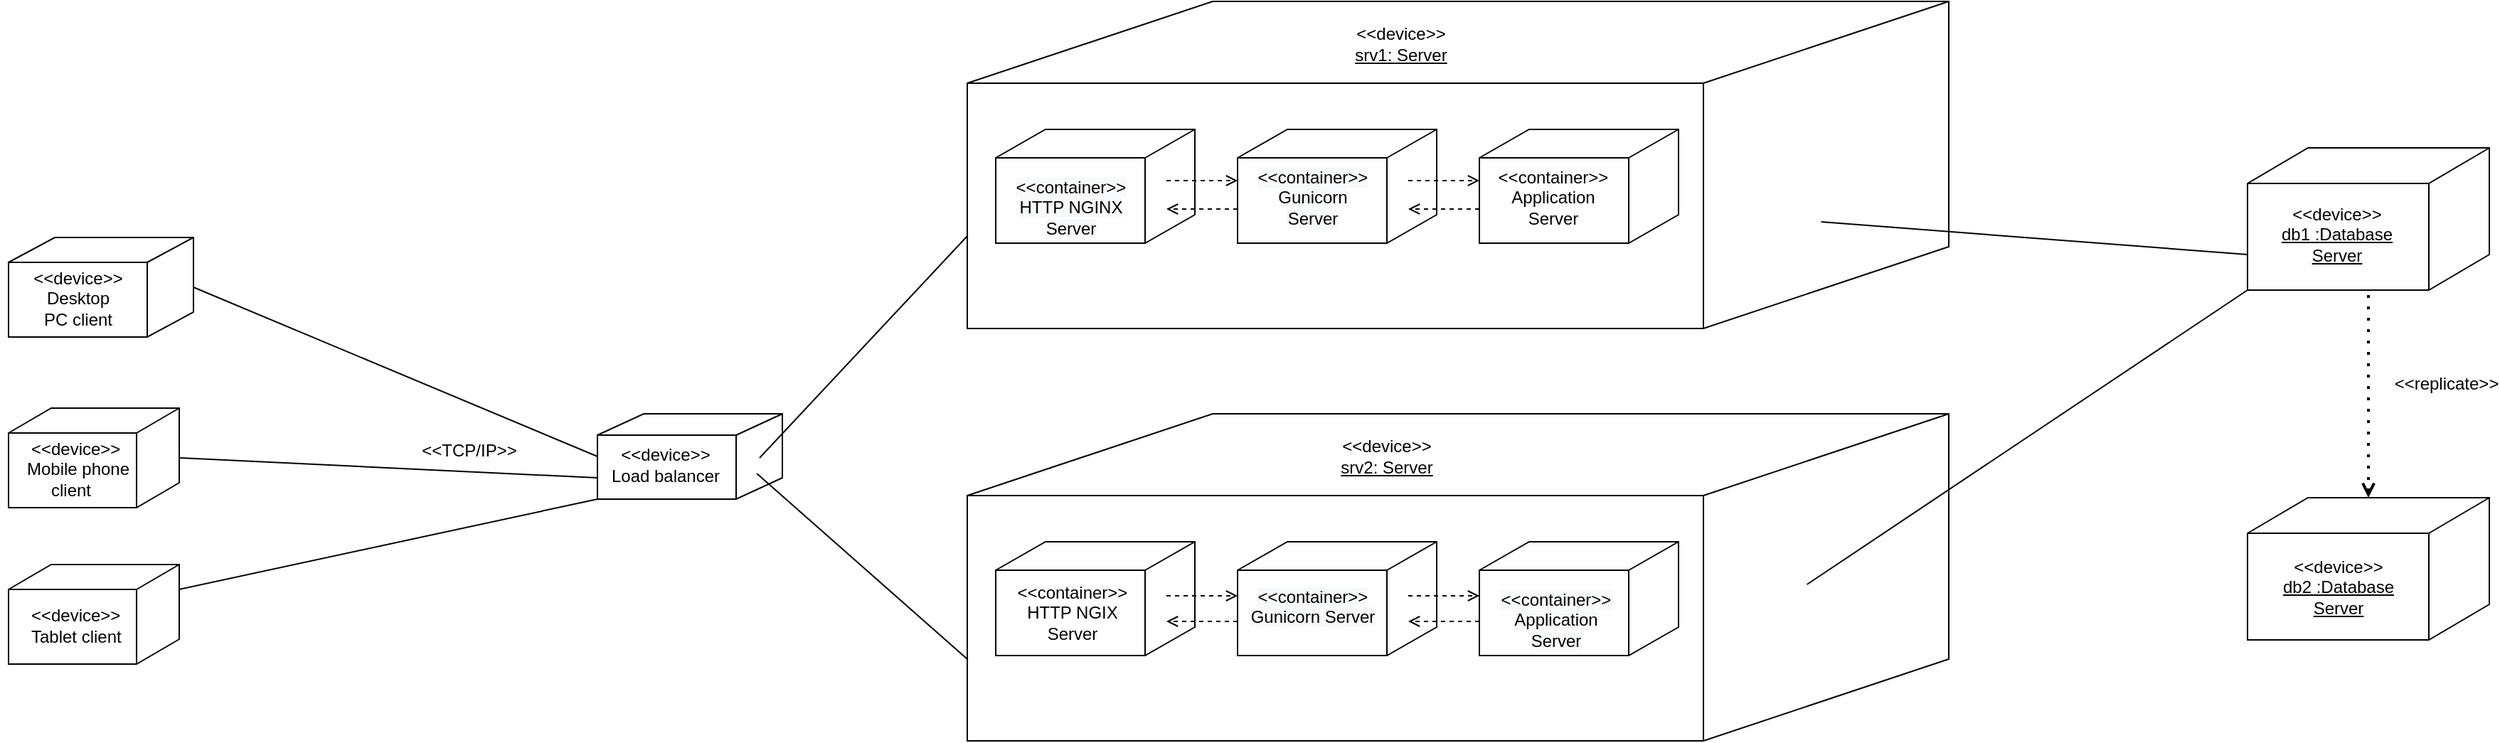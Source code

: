 <mxfile version="13.3.1" type="device"><diagram id="dPY38jAa5lkF9_d_O5tN" name="Page-1"><mxGraphModel dx="1086" dy="807" grid="1" gridSize="10" guides="1" tooltips="1" connect="1" arrows="1" fold="1" page="1" pageScale="1" pageWidth="827" pageHeight="1169" math="0" shadow="0"><root><mxCell id="0"/><mxCell id="1" parent="0"/><mxCell id="M4pGwYfIubLbOV2EePY5-6" style="rounded=0;orthogonalLoop=1;jettySize=auto;html=1;exitX=1;exitY=0.5;exitDx=0;exitDy=0;exitPerimeter=0;entryX=0;entryY=0.5;entryDx=0;entryDy=0;entryPerimeter=0;endArrow=none;endFill=0;" parent="1" source="M4pGwYfIubLbOV2EePY5-2" target="M4pGwYfIubLbOV2EePY5-38" edge="1"><mxGeometry relative="1" as="geometry"><mxPoint x="180" y="391" as="targetPoint"/></mxGeometry></mxCell><mxCell id="M4pGwYfIubLbOV2EePY5-2" value="" style="html=1;outlineConnect=0;whiteSpace=wrap;shape=mxgraph.archimate3.node;align=left;" parent="1" vertex="1"><mxGeometry x="6" y="236" width="130" height="70" as="geometry"/></mxCell><mxCell id="M4pGwYfIubLbOV2EePY5-7" style="edgeStyle=none;rounded=0;orthogonalLoop=1;jettySize=auto;html=1;exitX=1;exitY=0.5;exitDx=0;exitDy=0;exitPerimeter=0;entryX=0;entryY=0.75;entryDx=0;entryDy=0;entryPerimeter=0;endArrow=none;endFill=0;" parent="1" source="M4pGwYfIubLbOV2EePY5-3" target="M4pGwYfIubLbOV2EePY5-38" edge="1"><mxGeometry relative="1" as="geometry"><mxPoint x="180" y="406" as="targetPoint"/></mxGeometry></mxCell><mxCell id="M4pGwYfIubLbOV2EePY5-3" value="" style="html=1;outlineConnect=0;whiteSpace=wrap;shape=mxgraph.archimate3.node;align=left;" parent="1" vertex="1"><mxGeometry x="6" y="356" width="120" height="70" as="geometry"/></mxCell><mxCell id="M4pGwYfIubLbOV2EePY5-8" style="edgeStyle=none;rounded=0;orthogonalLoop=1;jettySize=auto;html=1;exitX=1;exitY=0.25;exitDx=0;exitDy=0;exitPerimeter=0;entryX=0;entryY=1;entryDx=0;entryDy=0;entryPerimeter=0;endArrow=none;endFill=0;" parent="1" source="M4pGwYfIubLbOV2EePY5-4" target="M4pGwYfIubLbOV2EePY5-38" edge="1"><mxGeometry relative="1" as="geometry"><mxPoint x="180" y="421" as="targetPoint"/></mxGeometry></mxCell><mxCell id="M4pGwYfIubLbOV2EePY5-4" value="" style="html=1;outlineConnect=0;whiteSpace=wrap;shape=mxgraph.archimate3.node;align=left;" parent="1" vertex="1"><mxGeometry x="6" y="466" width="120" height="70" as="geometry"/></mxCell><mxCell id="M4pGwYfIubLbOV2EePY5-9" value="&amp;lt;&amp;lt;TCP/IP&amp;gt;&amp;gt;" style="text;html=1;strokeColor=none;fillColor=none;align=center;verticalAlign=middle;whiteSpace=wrap;rounded=0;" parent="1" vertex="1"><mxGeometry x="310" y="376" width="40" height="20" as="geometry"/></mxCell><mxCell id="M4pGwYfIubLbOV2EePY5-26" value="" style="group" parent="1" vertex="1" connectable="0"><mxGeometry x="680" y="360" width="690" height="230" as="geometry"/></mxCell><mxCell id="M4pGwYfIubLbOV2EePY5-11" value="" style="html=1;outlineConnect=0;whiteSpace=wrap;shape=mxgraph.archimate3.node;" parent="M4pGwYfIubLbOV2EePY5-26" vertex="1"><mxGeometry width="690" height="230" as="geometry"/></mxCell><mxCell id="M4pGwYfIubLbOV2EePY5-14" value="&amp;lt;&amp;lt;device&amp;gt;&amp;gt;&lt;br&gt;&lt;u&gt;srv2: Server&lt;/u&gt;" style="text;html=1;strokeColor=none;fillColor=none;align=center;verticalAlign=middle;whiteSpace=wrap;rounded=0;" parent="M4pGwYfIubLbOV2EePY5-26" vertex="1"><mxGeometry x="260" y="20" width="70" height="20" as="geometry"/></mxCell><mxCell id="M4pGwYfIubLbOV2EePY5-16" value="" style="html=1;outlineConnect=0;whiteSpace=wrap;shape=mxgraph.archimate3.node;align=left;" parent="M4pGwYfIubLbOV2EePY5-26" vertex="1"><mxGeometry x="20" y="90" width="140" height="80" as="geometry"/></mxCell><mxCell id="M4pGwYfIubLbOV2EePY5-17" value="" style="html=1;outlineConnect=0;whiteSpace=wrap;shape=mxgraph.archimate3.node;align=left;" parent="M4pGwYfIubLbOV2EePY5-26" vertex="1"><mxGeometry x="190" y="90" width="140" height="80" as="geometry"/></mxCell><mxCell id="M4pGwYfIubLbOV2EePY5-18" value="" style="html=1;outlineConnect=0;whiteSpace=wrap;shape=mxgraph.archimate3.node;align=left;" parent="M4pGwYfIubLbOV2EePY5-26" vertex="1"><mxGeometry x="360" y="90" width="140" height="80" as="geometry"/></mxCell><mxCell id="M4pGwYfIubLbOV2EePY5-21" value="" style="endArrow=open;html=1;entryX=0;entryY=0.75;entryDx=0;entryDy=0;entryPerimeter=0;dashed=1;endFill=0;" parent="M4pGwYfIubLbOV2EePY5-26" edge="1"><mxGeometry width="50" height="50" relative="1" as="geometry"><mxPoint x="140" y="128" as="sourcePoint"/><mxPoint x="190" y="128" as="targetPoint"/></mxGeometry></mxCell><mxCell id="M4pGwYfIubLbOV2EePY5-23" value="" style="endArrow=open;html=1;entryX=0;entryY=0.75;entryDx=0;entryDy=0;entryPerimeter=0;dashed=1;endFill=0;" parent="M4pGwYfIubLbOV2EePY5-26" edge="1"><mxGeometry width="50" height="50" relative="1" as="geometry"><mxPoint x="310" y="128" as="sourcePoint"/><mxPoint x="360" y="128" as="targetPoint"/></mxGeometry></mxCell><mxCell id="M4pGwYfIubLbOV2EePY5-24" value="" style="endArrow=open;html=1;entryX=0;entryY=0.75;entryDx=0;entryDy=0;entryPerimeter=0;dashed=1;endFill=0;" parent="M4pGwYfIubLbOV2EePY5-26" edge="1"><mxGeometry width="50" height="50" relative="1" as="geometry"><mxPoint x="190" y="146" as="sourcePoint"/><mxPoint x="140" y="146" as="targetPoint"/></mxGeometry></mxCell><mxCell id="M4pGwYfIubLbOV2EePY5-25" value="" style="endArrow=open;html=1;entryX=0;entryY=0.75;entryDx=0;entryDy=0;entryPerimeter=0;dashed=1;endFill=0;" parent="M4pGwYfIubLbOV2EePY5-26" edge="1"><mxGeometry width="50" height="50" relative="1" as="geometry"><mxPoint x="360" y="146" as="sourcePoint"/><mxPoint x="310" y="146" as="targetPoint"/></mxGeometry></mxCell><mxCell id="m04vL66eOMoyIpRJCrGW-14" value="&lt;span style=&quot;color: rgb(0 , 0 , 0) ; font-family: &amp;#34;helvetica&amp;#34; ; font-size: 12px ; font-style: normal ; font-weight: 400 ; letter-spacing: normal ; text-indent: 0px ; text-transform: none ; word-spacing: 0px ; background-color: rgb(248 , 249 , 250) ; display: inline ; float: none&quot;&gt;&amp;lt;&amp;lt;container&amp;gt;&amp;gt;&lt;/span&gt;&lt;br style=&quot;color: rgb(0 , 0 , 0) ; font-family: &amp;#34;helvetica&amp;#34; ; font-size: 12px ; font-style: normal ; font-weight: 400 ; letter-spacing: normal ; text-indent: 0px ; text-transform: none ; word-spacing: 0px ; background-color: rgb(248 , 249 , 250)&quot;&gt;&lt;span style=&quot;color: rgb(0 , 0 , 0) ; font-family: &amp;#34;helvetica&amp;#34; ; font-size: 12px ; font-style: normal ; font-weight: 400 ; letter-spacing: normal ; text-indent: 0px ; text-transform: none ; word-spacing: 0px ; background-color: rgb(248 , 249 , 250) ; display: inline ; float: none&quot;&gt;Application Server&lt;/span&gt;" style="text;whiteSpace=wrap;html=1;align=center;" parent="M4pGwYfIubLbOV2EePY5-26" vertex="1"><mxGeometry x="369" y="117" width="90" height="40" as="geometry"/></mxCell><mxCell id="M4pGwYfIubLbOV2EePY5-28" value="" style="group" parent="1" vertex="1" connectable="0"><mxGeometry x="680" y="70" width="690" height="230" as="geometry"/></mxCell><mxCell id="M4pGwYfIubLbOV2EePY5-29" value="" style="html=1;outlineConnect=0;whiteSpace=wrap;shape=mxgraph.archimate3.node;" parent="M4pGwYfIubLbOV2EePY5-28" vertex="1"><mxGeometry width="690" height="230" as="geometry"/></mxCell><mxCell id="M4pGwYfIubLbOV2EePY5-30" value="&amp;lt;&amp;lt;device&amp;gt;&amp;gt;&lt;br&gt;&lt;u&gt;srv1: Server&lt;/u&gt;" style="text;html=1;strokeColor=none;fillColor=none;align=center;verticalAlign=middle;whiteSpace=wrap;rounded=0;" parent="M4pGwYfIubLbOV2EePY5-28" vertex="1"><mxGeometry x="270" y="20" width="70" height="20" as="geometry"/></mxCell><mxCell id="M4pGwYfIubLbOV2EePY5-31" value="" style="html=1;outlineConnect=0;whiteSpace=wrap;shape=mxgraph.archimate3.node;align=left;" parent="M4pGwYfIubLbOV2EePY5-28" vertex="1"><mxGeometry x="20" y="90" width="140" height="80" as="geometry"/></mxCell><mxCell id="M4pGwYfIubLbOV2EePY5-32" value="" style="html=1;outlineConnect=0;whiteSpace=wrap;shape=mxgraph.archimate3.node;align=left;" parent="M4pGwYfIubLbOV2EePY5-28" vertex="1"><mxGeometry x="190" y="90" width="140" height="80" as="geometry"/></mxCell><mxCell id="M4pGwYfIubLbOV2EePY5-33" value="" style="html=1;outlineConnect=0;whiteSpace=wrap;shape=mxgraph.archimate3.node;align=left;" parent="M4pGwYfIubLbOV2EePY5-28" vertex="1"><mxGeometry x="360" y="90" width="140" height="80" as="geometry"/></mxCell><mxCell id="M4pGwYfIubLbOV2EePY5-34" value="" style="endArrow=open;html=1;entryX=0;entryY=0.75;entryDx=0;entryDy=0;entryPerimeter=0;dashed=1;endFill=0;" parent="M4pGwYfIubLbOV2EePY5-28" edge="1"><mxGeometry width="50" height="50" relative="1" as="geometry"><mxPoint x="140" y="126" as="sourcePoint"/><mxPoint x="190" y="126" as="targetPoint"/></mxGeometry></mxCell><mxCell id="M4pGwYfIubLbOV2EePY5-35" value="" style="endArrow=open;html=1;entryX=0;entryY=0.75;entryDx=0;entryDy=0;entryPerimeter=0;dashed=1;endFill=0;" parent="M4pGwYfIubLbOV2EePY5-28" edge="1"><mxGeometry width="50" height="50" relative="1" as="geometry"><mxPoint x="310" y="126" as="sourcePoint"/><mxPoint x="360" y="126" as="targetPoint"/></mxGeometry></mxCell><mxCell id="M4pGwYfIubLbOV2EePY5-36" value="" style="endArrow=open;html=1;entryX=0;entryY=0.75;entryDx=0;entryDy=0;entryPerimeter=0;dashed=1;endFill=0;" parent="M4pGwYfIubLbOV2EePY5-28" edge="1"><mxGeometry width="50" height="50" relative="1" as="geometry"><mxPoint x="190" y="146" as="sourcePoint"/><mxPoint x="140" y="146" as="targetPoint"/></mxGeometry></mxCell><mxCell id="M4pGwYfIubLbOV2EePY5-37" value="" style="endArrow=open;html=1;entryX=0;entryY=0.75;entryDx=0;entryDy=0;entryPerimeter=0;dashed=1;endFill=0;" parent="M4pGwYfIubLbOV2EePY5-28" edge="1"><mxGeometry width="50" height="50" relative="1" as="geometry"><mxPoint x="360" y="146" as="sourcePoint"/><mxPoint x="310" y="146" as="targetPoint"/></mxGeometry></mxCell><mxCell id="M4pGwYfIubLbOV2EePY5-38" value="" style="html=1;outlineConnect=0;whiteSpace=wrap;shape=mxgraph.archimate3.node;align=left;" parent="1" vertex="1"><mxGeometry x="420" y="360" width="130" height="60" as="geometry"/></mxCell><mxCell id="M4pGwYfIubLbOV2EePY5-41" value="" style="html=1;outlineConnect=0;whiteSpace=wrap;shape=mxgraph.archimate3.node;align=left;" parent="1" vertex="1"><mxGeometry x="1580" y="173" width="170" height="100" as="geometry"/></mxCell><mxCell id="M4pGwYfIubLbOV2EePY5-42" value="" style="html=1;outlineConnect=0;whiteSpace=wrap;shape=mxgraph.archimate3.node;align=left;" parent="1" vertex="1"><mxGeometry x="1580" y="419" width="170" height="100" as="geometry"/></mxCell><mxCell id="M4pGwYfIubLbOV2EePY5-44" value="" style="endArrow=none;html=1;entryX=0;entryY=0.75;entryDx=0;entryDy=0;entryPerimeter=0;exitX=0.87;exitY=0.674;exitDx=0;exitDy=0;exitPerimeter=0;" parent="1" source="M4pGwYfIubLbOV2EePY5-29" target="M4pGwYfIubLbOV2EePY5-41" edge="1"><mxGeometry width="50" height="50" relative="1" as="geometry"><mxPoint x="1150" y="50" as="sourcePoint"/><mxPoint x="1660" y="260" as="targetPoint"/></mxGeometry></mxCell><mxCell id="M4pGwYfIubLbOV2EePY5-45" value="" style="endArrow=none;html=1;exitX=0.87;exitY=0.674;exitDx=0;exitDy=0;exitPerimeter=0;entryX=0;entryY=1;entryDx=0;entryDy=0;entryPerimeter=0;" parent="1" target="M4pGwYfIubLbOV2EePY5-41" edge="1"><mxGeometry width="50" height="50" relative="1" as="geometry"><mxPoint x="1270.3" y="480.02" as="sourcePoint"/><mxPoint x="1730" y="230" as="targetPoint"/></mxGeometry></mxCell><mxCell id="M4pGwYfIubLbOV2EePY5-47" value="" style="endArrow=none;dashed=1;html=1;dashPattern=1 3;strokeWidth=2;entryX=0.5;entryY=1;entryDx=0;entryDy=0;entryPerimeter=0;endFill=0;startArrow=open;startFill=0;" parent="1" source="M4pGwYfIubLbOV2EePY5-42" target="M4pGwYfIubLbOV2EePY5-41" edge="1"><mxGeometry width="50" height="50" relative="1" as="geometry"><mxPoint x="1290" y="333" as="sourcePoint"/><mxPoint x="1340" y="283" as="targetPoint"/></mxGeometry></mxCell><mxCell id="M4pGwYfIubLbOV2EePY5-48" value="&amp;lt;&amp;lt;replicate&amp;gt;&amp;gt;" style="text;html=1;strokeColor=none;fillColor=none;align=center;verticalAlign=middle;whiteSpace=wrap;rounded=0;" parent="1" vertex="1"><mxGeometry x="1700" y="329" width="40" height="20" as="geometry"/></mxCell><mxCell id="m04vL66eOMoyIpRJCrGW-4" value="&lt;span&gt;&amp;lt;&amp;lt;device&amp;gt;&amp;gt;&lt;/span&gt;&lt;br&gt;&lt;div&gt;Desktop PC&amp;nbsp;client&lt;/div&gt;" style="text;html=1;strokeColor=none;fillColor=none;align=center;verticalAlign=middle;whiteSpace=wrap;rounded=0;" parent="1" vertex="1"><mxGeometry x="10" y="257" width="90" height="44" as="geometry"/></mxCell><mxCell id="m04vL66eOMoyIpRJCrGW-5" value="&lt;div&gt;&amp;nbsp; &amp;nbsp;&amp;lt;&amp;lt;device&amp;gt;&amp;gt;&amp;nbsp;&lt;/div&gt;&lt;div&gt;&amp;nbsp; &amp;nbsp;Mobile phone client&lt;/div&gt;" style="text;html=1;strokeColor=none;fillColor=none;align=center;verticalAlign=middle;whiteSpace=wrap;rounded=0;" parent="1" vertex="1"><mxGeometry y="389" width="100" height="20" as="geometry"/></mxCell><mxCell id="m04vL66eOMoyIpRJCrGW-6" value="&lt;div style=&quot;text-align: left&quot;&gt;&amp;nbsp; &amp;nbsp;&amp;lt;&amp;lt;device&amp;gt;&amp;gt;&amp;nbsp;&lt;/div&gt;&lt;div style=&quot;text-align: left&quot;&gt;&amp;nbsp; &amp;nbsp;Tablet&amp;nbsp;client&lt;/div&gt;" style="text;html=1;strokeColor=none;fillColor=none;align=center;verticalAlign=middle;whiteSpace=wrap;rounded=0;" parent="1" vertex="1"><mxGeometry x="10" y="499" width="80" height="20" as="geometry"/></mxCell><mxCell id="m04vL66eOMoyIpRJCrGW-7" value="&lt;span style=&quot;text-align: left&quot;&gt;&amp;lt;&amp;lt;device&amp;gt;&amp;gt;&lt;/span&gt;&lt;br style=&quot;text-align: left&quot;&gt;&lt;span style=&quot;text-align: left&quot;&gt;Load balancer&lt;/span&gt;" style="text;html=1;strokeColor=none;fillColor=none;align=center;verticalAlign=middle;whiteSpace=wrap;rounded=0;" parent="1" vertex="1"><mxGeometry x="428" y="386" width="80" height="20" as="geometry"/></mxCell><mxCell id="M4pGwYfIubLbOV2EePY5-13" style="edgeStyle=none;rounded=0;orthogonalLoop=1;jettySize=auto;html=1;entryX=0;entryY=0.75;entryDx=0;entryDy=0;entryPerimeter=0;endArrow=none;endFill=0;exitX=0.862;exitY=0.7;exitDx=0;exitDy=0;exitPerimeter=0;" parent="1" source="M4pGwYfIubLbOV2EePY5-38" target="M4pGwYfIubLbOV2EePY5-11" edge="1"><mxGeometry relative="1" as="geometry"><mxPoint x="600" y="500" as="sourcePoint"/></mxGeometry></mxCell><mxCell id="M4pGwYfIubLbOV2EePY5-12" style="edgeStyle=none;rounded=0;orthogonalLoop=1;jettySize=auto;html=1;entryX=0;entryY=0.75;entryDx=0;entryDy=0;entryPerimeter=0;endArrow=none;endFill=0;exitX=0.877;exitY=0.517;exitDx=0;exitDy=0;exitPerimeter=0;" parent="1" source="M4pGwYfIubLbOV2EePY5-38" edge="1"><mxGeometry relative="1" as="geometry"><mxPoint x="650" y="360" as="sourcePoint"/><mxPoint x="680" y="235" as="targetPoint"/></mxGeometry></mxCell><mxCell id="m04vL66eOMoyIpRJCrGW-9" value="&lt;span&gt;&amp;lt;&amp;lt;container&amp;gt;&amp;gt;&lt;/span&gt;&lt;br&gt;&lt;span&gt;HTTP NGIX Server&lt;/span&gt;" style="text;html=1;strokeColor=none;fillColor=none;align=center;verticalAlign=middle;whiteSpace=wrap;rounded=0;" parent="1" vertex="1"><mxGeometry x="734" y="490" width="40" height="20" as="geometry"/></mxCell><mxCell id="m04vL66eOMoyIpRJCrGW-10" value="&lt;span style=&quot;color: rgb(0 , 0 , 0) ; font-family: &amp;#34;helvetica&amp;#34; ; font-size: 12px ; font-style: normal ; font-weight: 400 ; letter-spacing: normal ; text-indent: 0px ; text-transform: none ; word-spacing: 0px ; background-color: rgb(248 , 249 , 250) ; display: inline ; float: none&quot;&gt;&amp;lt;&amp;lt;container&amp;gt;&amp;gt;&lt;/span&gt;&lt;br style=&quot;color: rgb(0 , 0 , 0) ; font-family: &amp;#34;helvetica&amp;#34; ; font-size: 12px ; font-style: normal ; font-weight: 400 ; letter-spacing: normal ; text-indent: 0px ; text-transform: none ; word-spacing: 0px ; background-color: rgb(248 , 249 , 250)&quot;&gt;&lt;span style=&quot;color: rgb(0 , 0 , 0) ; font-family: &amp;#34;helvetica&amp;#34; ; font-size: 12px ; font-style: normal ; font-weight: 400 ; letter-spacing: normal ; text-indent: 0px ; text-transform: none ; word-spacing: 0px ; background-color: rgb(248 , 249 , 250) ; display: inline ; float: none&quot;&gt;HTTP NGINX Server&lt;/span&gt;" style="text;whiteSpace=wrap;html=1;align=center;" parent="1" vertex="1"><mxGeometry x="703" y="187" width="100" height="40" as="geometry"/></mxCell><mxCell id="m04vL66eOMoyIpRJCrGW-11" value="&#10;&#10;&lt;span style=&quot;color: rgb(0, 0, 0); font-family: helvetica; font-size: 12px; font-style: normal; font-weight: 400; letter-spacing: normal; text-align: left; text-indent: 0px; text-transform: none; word-spacing: 0px; background-color: rgb(248, 249, 250); display: inline; float: none;&quot;&gt;&amp;lt;&amp;lt;container&amp;gt;&amp;gt;&lt;/span&gt;&lt;br style=&quot;color: rgb(0, 0, 0); font-family: helvetica; font-size: 12px; font-style: normal; font-weight: 400; letter-spacing: normal; text-align: left; text-indent: 0px; text-transform: none; word-spacing: 0px; background-color: rgb(248, 249, 250);&quot;&gt;&lt;span style=&quot;color: rgb(0, 0, 0); font-family: helvetica; font-size: 12px; font-style: normal; font-weight: 400; letter-spacing: normal; text-align: left; text-indent: 0px; text-transform: none; word-spacing: 0px; background-color: rgb(248, 249, 250); display: inline; float: none;&quot;&gt;Gunicorn Server&lt;/span&gt;&#10;&#10;" style="text;html=1;strokeColor=none;fillColor=none;align=center;verticalAlign=middle;whiteSpace=wrap;rounded=0;" parent="1" vertex="1"><mxGeometry x="903" y="198" width="40" height="20" as="geometry"/></mxCell><mxCell id="m04vL66eOMoyIpRJCrGW-12" value="&lt;span style=&quot;color: rgb(0 , 0 , 0) ; font-family: &amp;#34;helvetica&amp;#34; ; font-size: 12px ; font-style: normal ; font-weight: 400 ; letter-spacing: normal ; text-indent: 0px ; text-transform: none ; word-spacing: 0px ; background-color: rgb(248 , 249 , 250) ; display: inline ; float: none&quot;&gt;&amp;lt;&amp;lt;container&amp;gt;&amp;gt;&lt;/span&gt;&lt;br style=&quot;color: rgb(0 , 0 , 0) ; font-family: &amp;#34;helvetica&amp;#34; ; font-size: 12px ; font-style: normal ; font-weight: 400 ; letter-spacing: normal ; text-indent: 0px ; text-transform: none ; word-spacing: 0px ; background-color: rgb(248 , 249 , 250)&quot;&gt;&lt;span style=&quot;color: rgb(0 , 0 , 0) ; font-family: &amp;#34;helvetica&amp;#34; ; font-size: 12px ; font-style: normal ; font-weight: 400 ; letter-spacing: normal ; text-indent: 0px ; text-transform: none ; word-spacing: 0px ; background-color: rgb(248 , 249 , 250) ; display: inline ; float: none&quot;&gt;Gunicorn Server&lt;/span&gt;" style="text;whiteSpace=wrap;html=1;align=center;" parent="1" vertex="1"><mxGeometry x="868" y="475" width="110" height="40" as="geometry"/></mxCell><mxCell id="m04vL66eOMoyIpRJCrGW-13" value="&lt;span style=&quot;text-align: left&quot;&gt;&amp;lt;&amp;lt;container&amp;gt;&amp;gt;&lt;/span&gt;&lt;br style=&quot;text-align: left&quot;&gt;&lt;span style=&quot;text-align: left&quot;&gt;Application Server&lt;/span&gt;" style="text;html=1;strokeColor=none;fillColor=none;align=center;verticalAlign=middle;whiteSpace=wrap;rounded=0;" parent="1" vertex="1"><mxGeometry x="1072" y="198" width="40" height="20" as="geometry"/></mxCell><mxCell id="m04vL66eOMoyIpRJCrGW-15" value="&lt;span style=&quot;text-align: left&quot;&gt;&amp;lt;&amp;lt;device&amp;gt;&amp;gt;&lt;/span&gt;&lt;br style=&quot;text-align: left&quot;&gt;&lt;u style=&quot;text-align: left&quot;&gt;db1 :Database Server&lt;/u&gt;" style="text;html=1;strokeColor=none;fillColor=none;align=center;verticalAlign=middle;whiteSpace=wrap;rounded=0;" parent="1" vertex="1"><mxGeometry x="1598" y="224" width="90" height="20" as="geometry"/></mxCell><mxCell id="m04vL66eOMoyIpRJCrGW-16" value="&lt;span style=&quot;text-align: left&quot;&gt;&amp;lt;&amp;lt;device&amp;gt;&amp;gt;&lt;/span&gt;&lt;br style=&quot;text-align: left&quot;&gt;&lt;u style=&quot;text-align: left&quot;&gt;db2 :Database Server&lt;/u&gt;" style="text;html=1;strokeColor=none;fillColor=none;align=center;verticalAlign=middle;whiteSpace=wrap;rounded=0;" parent="1" vertex="1"><mxGeometry x="1599" y="472" width="90" height="20" as="geometry"/></mxCell></root></mxGraphModel></diagram></mxfile>